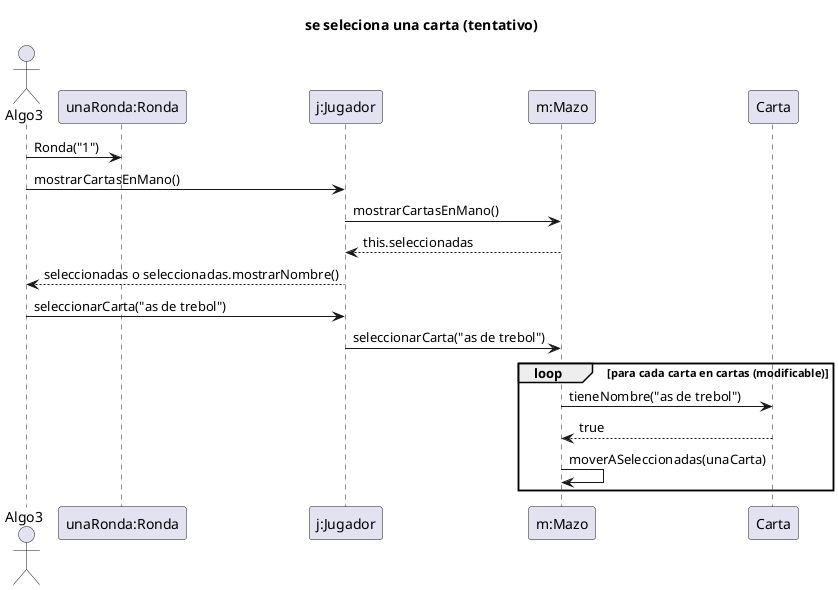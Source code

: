 DS-seSeleccionaUnaCarta.uml
@startuml
title se seleciona una carta (tentativo)

actor Algo3 
participant "unaRonda:Ronda" as Ronda
participant "j:Jugador" as Jugador
participant "m:Mazo" as Mazo
participant "Carta" as Carta

Algo3 -> Ronda : Ronda("1")
Algo3 -> Jugador : mostrarCartasEnMano()
Jugador -> Mazo : mostrarCartasEnMano()
Mazo --> Jugador : this.seleccionadas
Jugador --> Algo3 : seleccionadas o seleccionadas.mostrarNombre()

Algo3 -> Jugador : seleccionarCarta("as de trebol")
Jugador -> Mazo : seleccionarCarta("as de trebol")
loop para cada carta en cartas (modificable)
Mazo ->  Carta : tieneNombre("as de trebol")
Carta --> Mazo : true 
Mazo -> Mazo : moverASeleccionadas(unaCarta)
end loop

@enduml 